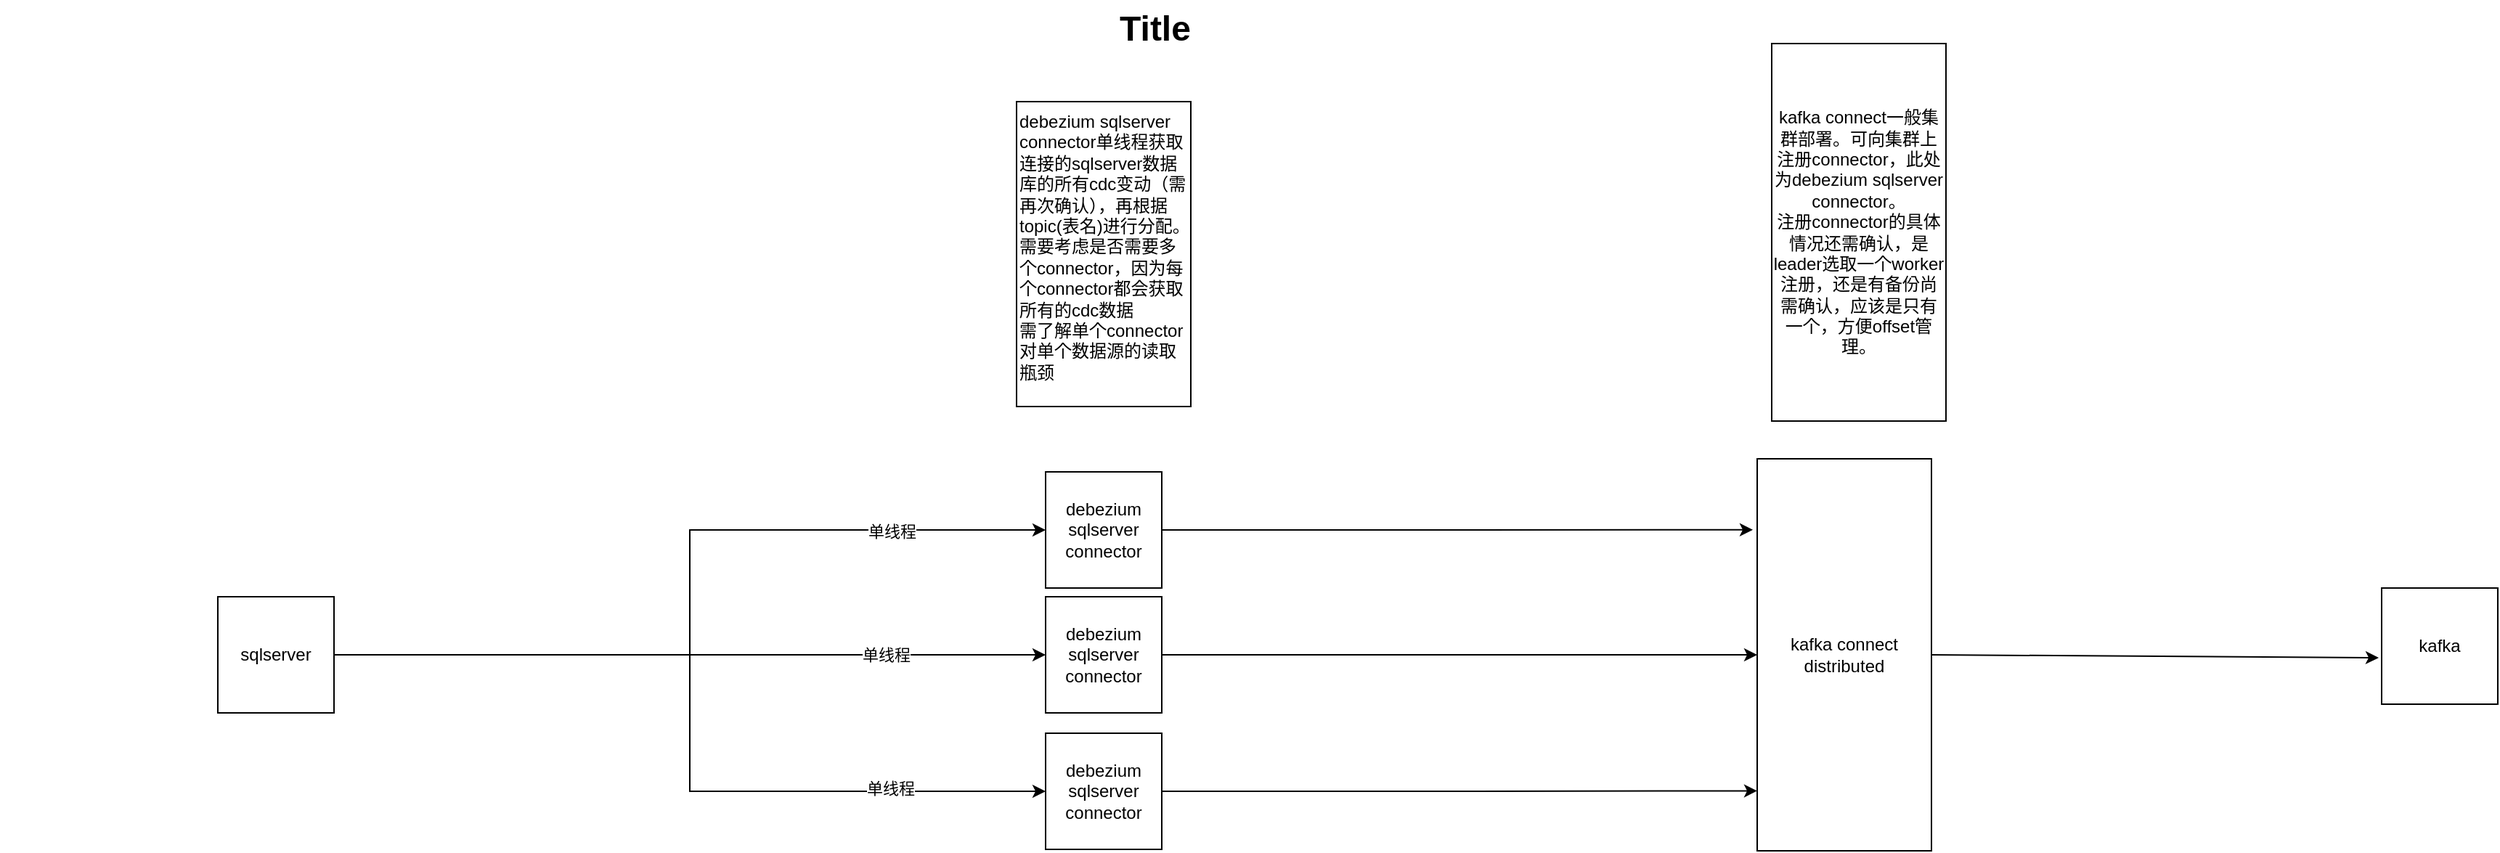 <mxfile version="17.4.0" type="github">
  <diagram name="Page-1" id="74b105a0-9070-1c63-61bc-23e55f88626e">
    <mxGraphModel dx="2062" dy="1146" grid="1" gridSize="10" guides="1" tooltips="1" connect="1" arrows="1" fold="1" page="1" pageScale="1.5" pageWidth="1169" pageHeight="826" background="none" math="0" shadow="0">
      <root>
        <mxCell id="0" style=";html=1;" />
        <mxCell id="1" style=";html=1;" parent="0" />
        <mxCell id="Ck6pVBikPRRo8cWauUGt-6" value="debezium sqlserver connector单线程获取连接的sqlserver数据库的所有cdc变动（需再次确认），再根据topic(表名)进行分配。&lt;br&gt;需要考虑是否需要多个connector，因为每个connector都会获取所有的cdc数据&lt;br&gt;需了解单个connector对单个数据源的读取瓶颈" style="rounded=0;whiteSpace=wrap;html=1;gradientColor=none;align=left;verticalAlign=top;" vertex="1" parent="1">
          <mxGeometry x="780" y="110" width="120" height="210" as="geometry" />
        </mxCell>
        <mxCell id="10b056a9c633e61c-30" value="Title" style="text;strokeColor=none;fillColor=none;html=1;fontSize=24;fontStyle=1;verticalAlign=middle;align=center;" parent="1" vertex="1">
          <mxGeometry x="80" y="40" width="1590" height="40" as="geometry" />
        </mxCell>
        <mxCell id="Ck6pVBikPRRo8cWauUGt-11" style="edgeStyle=orthogonalEdgeStyle;rounded=0;orthogonalLoop=1;jettySize=auto;html=1;exitX=1;exitY=0.5;exitDx=0;exitDy=0;entryX=0;entryY=0.5;entryDx=0;entryDy=0;" edge="1" parent="1" source="Ck6pVBikPRRo8cWauUGt-1" target="Ck6pVBikPRRo8cWauUGt-2">
          <mxGeometry relative="1" as="geometry" />
        </mxCell>
        <mxCell id="Ck6pVBikPRRo8cWauUGt-27" value="单线程" style="edgeLabel;html=1;align=center;verticalAlign=middle;resizable=0;points=[];" vertex="1" connectable="0" parent="Ck6pVBikPRRo8cWauUGt-11">
          <mxGeometry x="0.632" y="-1" relative="1" as="geometry">
            <mxPoint as="offset" />
          </mxGeometry>
        </mxCell>
        <mxCell id="Ck6pVBikPRRo8cWauUGt-13" style="edgeStyle=orthogonalEdgeStyle;rounded=0;orthogonalLoop=1;jettySize=auto;html=1;exitX=1;exitY=0.5;exitDx=0;exitDy=0;entryX=0;entryY=0.5;entryDx=0;entryDy=0;" edge="1" parent="1" source="Ck6pVBikPRRo8cWauUGt-1" target="Ck6pVBikPRRo8cWauUGt-3">
          <mxGeometry relative="1" as="geometry" />
        </mxCell>
        <mxCell id="Ck6pVBikPRRo8cWauUGt-20" value="单线程" style="edgeLabel;html=1;align=center;verticalAlign=middle;resizable=0;points=[];" vertex="1" connectable="0" parent="Ck6pVBikPRRo8cWauUGt-13">
          <mxGeometry x="0.309" y="1" relative="1" as="geometry">
            <mxPoint x="59" y="1" as="offset" />
          </mxGeometry>
        </mxCell>
        <mxCell id="Ck6pVBikPRRo8cWauUGt-15" style="edgeStyle=orthogonalEdgeStyle;rounded=0;orthogonalLoop=1;jettySize=auto;html=1;exitX=1;exitY=0.5;exitDx=0;exitDy=0;entryX=0;entryY=0.5;entryDx=0;entryDy=0;" edge="1" parent="1" source="Ck6pVBikPRRo8cWauUGt-1" target="Ck6pVBikPRRo8cWauUGt-4">
          <mxGeometry relative="1" as="geometry" />
        </mxCell>
        <mxCell id="Ck6pVBikPRRo8cWauUGt-25" value="单线程" style="edgeLabel;html=1;align=center;verticalAlign=middle;resizable=0;points=[];" vertex="1" connectable="0" parent="Ck6pVBikPRRo8cWauUGt-15">
          <mxGeometry x="0.634" y="2" relative="1" as="geometry">
            <mxPoint as="offset" />
          </mxGeometry>
        </mxCell>
        <mxCell id="Ck6pVBikPRRo8cWauUGt-1" value="sqlserver" style="whiteSpace=wrap;html=1;aspect=fixed;" vertex="1" parent="1">
          <mxGeometry x="230" y="451" width="80" height="80" as="geometry" />
        </mxCell>
        <mxCell id="Ck6pVBikPRRo8cWauUGt-21" style="edgeStyle=orthogonalEdgeStyle;rounded=0;orthogonalLoop=1;jettySize=auto;html=1;exitX=1;exitY=0.5;exitDx=0;exitDy=0;entryX=-0.025;entryY=0.181;entryDx=0;entryDy=0;entryPerimeter=0;" edge="1" parent="1" source="Ck6pVBikPRRo8cWauUGt-2" target="Ck6pVBikPRRo8cWauUGt-8">
          <mxGeometry relative="1" as="geometry" />
        </mxCell>
        <mxCell id="Ck6pVBikPRRo8cWauUGt-2" value="debezium sqlserver connector" style="whiteSpace=wrap;html=1;aspect=fixed;" vertex="1" parent="1">
          <mxGeometry x="800" y="365" width="80" height="80" as="geometry" />
        </mxCell>
        <mxCell id="Ck6pVBikPRRo8cWauUGt-22" style="edgeStyle=orthogonalEdgeStyle;rounded=0;orthogonalLoop=1;jettySize=auto;html=1;exitX=1;exitY=0.5;exitDx=0;exitDy=0;entryX=0;entryY=0.5;entryDx=0;entryDy=0;" edge="1" parent="1" source="Ck6pVBikPRRo8cWauUGt-3" target="Ck6pVBikPRRo8cWauUGt-8">
          <mxGeometry relative="1" as="geometry" />
        </mxCell>
        <mxCell id="Ck6pVBikPRRo8cWauUGt-3" value="debezium sqlserver connector" style="whiteSpace=wrap;html=1;aspect=fixed;" vertex="1" parent="1">
          <mxGeometry x="800" y="451" width="80" height="80" as="geometry" />
        </mxCell>
        <mxCell id="Ck6pVBikPRRo8cWauUGt-23" style="edgeStyle=orthogonalEdgeStyle;rounded=0;orthogonalLoop=1;jettySize=auto;html=1;exitX=1;exitY=0.5;exitDx=0;exitDy=0;entryX=0;entryY=0.847;entryDx=0;entryDy=0;entryPerimeter=0;" edge="1" parent="1" source="Ck6pVBikPRRo8cWauUGt-4" target="Ck6pVBikPRRo8cWauUGt-8">
          <mxGeometry relative="1" as="geometry" />
        </mxCell>
        <mxCell id="Ck6pVBikPRRo8cWauUGt-4" value="debezium sqlserver connector" style="whiteSpace=wrap;html=1;aspect=fixed;" vertex="1" parent="1">
          <mxGeometry x="800" y="545" width="80" height="80" as="geometry" />
        </mxCell>
        <mxCell id="Ck6pVBikPRRo8cWauUGt-8" value="kafka connect&lt;br&gt;distributed" style="rounded=0;whiteSpace=wrap;html=1;gradientColor=none;" vertex="1" parent="1">
          <mxGeometry x="1290" y="356" width="120" height="270" as="geometry" />
        </mxCell>
        <mxCell id="Ck6pVBikPRRo8cWauUGt-9" value="kafka" style="whiteSpace=wrap;html=1;aspect=fixed;gradientColor=none;" vertex="1" parent="1">
          <mxGeometry x="1720" y="445" width="80" height="80" as="geometry" />
        </mxCell>
        <mxCell id="Ck6pVBikPRRo8cWauUGt-14" value="" style="endArrow=classic;html=1;rounded=0;exitX=1;exitY=0.5;exitDx=0;exitDy=0;entryX=-0.025;entryY=0.6;entryDx=0;entryDy=0;entryPerimeter=0;" edge="1" parent="1" source="Ck6pVBikPRRo8cWauUGt-8" target="Ck6pVBikPRRo8cWauUGt-9">
          <mxGeometry width="50" height="50" relative="1" as="geometry">
            <mxPoint x="770" y="520" as="sourcePoint" />
            <mxPoint x="820" y="470" as="targetPoint" />
          </mxGeometry>
        </mxCell>
        <mxCell id="Ck6pVBikPRRo8cWauUGt-24" value="kafka connect一般集群部署。可向集群上注册connector，此处为debezium sqlserver connector。&lt;br&gt;注册connector的具体情况还需确认，是leader选取一个worker注册，还是有备份尚需确认，应该是只有一个，方便offset管理。" style="rounded=0;whiteSpace=wrap;html=1;gradientColor=none;" vertex="1" parent="1">
          <mxGeometry x="1300" y="70" width="120" height="260" as="geometry" />
        </mxCell>
      </root>
    </mxGraphModel>
  </diagram>
</mxfile>
